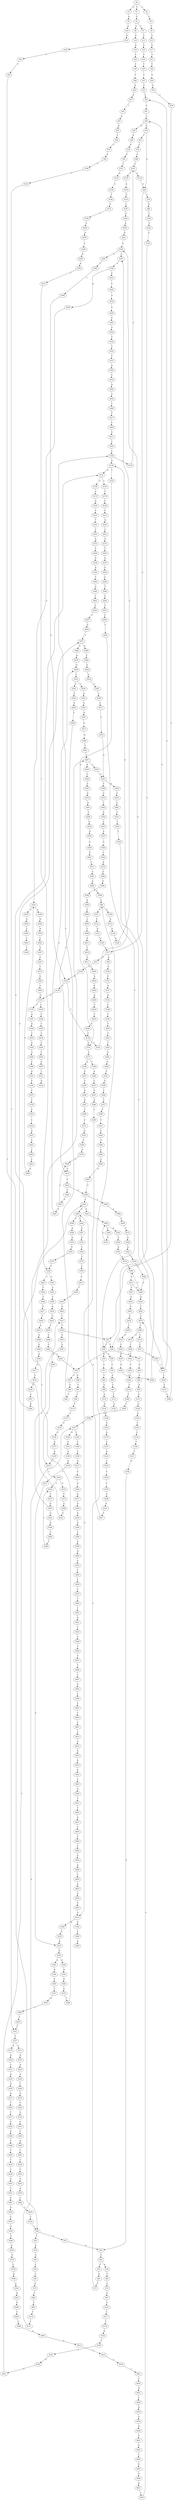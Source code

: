 strict digraph  {
	S0 -> S1 [ label = T ];
	S0 -> S2 [ label = C ];
	S0 -> S3 [ label = G ];
	S1 -> S4 [ label = C ];
	S2 -> S5 [ label = T ];
	S3 -> S6 [ label = A ];
	S4 -> S7 [ label = T ];
	S4 -> S8 [ label = C ];
	S5 -> S9 [ label = C ];
	S6 -> S10 [ label = A ];
	S7 -> S11 [ label = T ];
	S8 -> S12 [ label = A ];
	S9 -> S13 [ label = G ];
	S10 -> S14 [ label = A ];
	S11 -> S15 [ label = C ];
	S12 -> S16 [ label = A ];
	S13 -> S17 [ label = G ];
	S14 -> S18 [ label = C ];
	S15 -> S19 [ label = C ];
	S16 -> S20 [ label = C ];
	S17 -> S21 [ label = T ];
	S18 -> S22 [ label = C ];
	S19 -> S23 [ label = T ];
	S20 -> S24 [ label = C ];
	S21 -> S25 [ label = T ];
	S22 -> S26 [ label = T ];
	S23 -> S27 [ label = T ];
	S24 -> S28 [ label = T ];
	S25 -> S29 [ label = G ];
	S26 -> S30 [ label = C ];
	S27 -> S31 [ label = T ];
	S28 -> S32 [ label = A ];
	S29 -> S33 [ label = T ];
	S30 -> S34 [ label = T ];
	S30 -> S35 [ label = G ];
	S31 -> S36 [ label = C ];
	S32 -> S37 [ label = A ];
	S33 -> S38 [ label = C ];
	S34 -> S39 [ label = A ];
	S35 -> S40 [ label = G ];
	S36 -> S41 [ label = C ];
	S37 -> S42 [ label = T ];
	S38 -> S43 [ label = C ];
	S39 -> S44 [ label = G ];
	S40 -> S45 [ label = C ];
	S41 -> S46 [ label = C ];
	S42 -> S47 [ label = A ];
	S43 -> S48 [ label = C ];
	S43 -> S49 [ label = T ];
	S44 -> S50 [ label = C ];
	S45 -> S51 [ label = C ];
	S45 -> S52 [ label = A ];
	S46 -> S53 [ label = G ];
	S46 -> S54 [ label = A ];
	S47 -> S55 [ label = G ];
	S48 -> S56 [ label = T ];
	S48 -> S57 [ label = A ];
	S49 -> S58 [ label = G ];
	S49 -> S59 [ label = A ];
	S50 -> S60 [ label = C ];
	S51 -> S61 [ label = A ];
	S52 -> S62 [ label = T ];
	S53 -> S63 [ label = T ];
	S53 -> S64 [ label = G ];
	S54 -> S65 [ label = A ];
	S55 -> S66 [ label = C ];
	S56 -> S67 [ label = C ];
	S56 -> S68 [ label = G ];
	S57 -> S69 [ label = G ];
	S58 -> S70 [ label = T ];
	S59 -> S71 [ label = T ];
	S60 -> S72 [ label = G ];
	S61 -> S73 [ label = C ];
	S62 -> S74 [ label = C ];
	S63 -> S75 [ label = C ];
	S64 -> S76 [ label = T ];
	S64 -> S77 [ label = G ];
	S65 -> S78 [ label = A ];
	S66 -> S79 [ label = T ];
	S67 -> S80 [ label = G ];
	S68 -> S81 [ label = T ];
	S69 -> S82 [ label = A ];
	S70 -> S83 [ label = A ];
	S71 -> S84 [ label = T ];
	S72 -> S85 [ label = C ];
	S73 -> S86 [ label = C ];
	S74 -> S87 [ label = G ];
	S75 -> S88 [ label = C ];
	S76 -> S89 [ label = G ];
	S77 -> S90 [ label = A ];
	S77 -> S91 [ label = T ];
	S78 -> S92 [ label = G ];
	S79 -> S93 [ label = A ];
	S80 -> S94 [ label = T ];
	S81 -> S95 [ label = T ];
	S82 -> S96 [ label = A ];
	S83 -> S97 [ label = T ];
	S84 -> S98 [ label = G ];
	S85 -> S99 [ label = T ];
	S86 -> S100 [ label = G ];
	S86 -> S101 [ label = C ];
	S87 -> S102 [ label = T ];
	S88 -> S103 [ label = C ];
	S89 -> S104 [ label = T ];
	S90 -> S105 [ label = A ];
	S91 -> S106 [ label = C ];
	S92 -> S107 [ label = T ];
	S93 -> S108 [ label = T ];
	S94 -> S109 [ label = C ];
	S95 -> S110 [ label = T ];
	S96 -> S111 [ label = A ];
	S97 -> S112 [ label = T ];
	S98 -> S113 [ label = G ];
	S99 -> S114 [ label = T ];
	S100 -> S115 [ label = G ];
	S101 -> S116 [ label = C ];
	S102 -> S117 [ label = C ];
	S103 -> S118 [ label = C ];
	S103 -> S119 [ label = G ];
	S104 -> S120 [ label = C ];
	S105 -> S121 [ label = C ];
	S106 -> S122 [ label = G ];
	S107 -> S123 [ label = G ];
	S108 -> S124 [ label = T ];
	S109 -> S125 [ label = C ];
	S109 -> S126 [ label = G ];
	S110 -> S127 [ label = T ];
	S111 -> S128 [ label = G ];
	S112 -> S129 [ label = G ];
	S113 -> S130 [ label = G ];
	S114 -> S131 [ label = T ];
	S115 -> S132 [ label = G ];
	S116 -> S133 [ label = G ];
	S117 -> S134 [ label = T ];
	S118 -> S135 [ label = A ];
	S119 -> S64 [ label = G ];
	S120 -> S136 [ label = C ];
	S121 -> S137 [ label = A ];
	S122 -> S138 [ label = C ];
	S122 -> S139 [ label = T ];
	S123 -> S140 [ label = C ];
	S124 -> S141 [ label = T ];
	S125 -> S103 [ label = C ];
	S126 -> S142 [ label = G ];
	S126 -> S143 [ label = T ];
	S127 -> S144 [ label = C ];
	S128 -> S145 [ label = G ];
	S130 -> S146 [ label = A ];
	S131 -> S147 [ label = G ];
	S132 -> S148 [ label = G ];
	S133 -> S149 [ label = G ];
	S134 -> S150 [ label = G ];
	S135 -> S151 [ label = G ];
	S136 -> S48 [ label = C ];
	S137 -> S152 [ label = G ];
	S138 -> S153 [ label = G ];
	S139 -> S154 [ label = G ];
	S139 -> S155 [ label = C ];
	S140 -> S156 [ label = T ];
	S141 -> S157 [ label = T ];
	S142 -> S158 [ label = G ];
	S142 -> S159 [ label = C ];
	S143 -> S154 [ label = G ];
	S144 -> S160 [ label = G ];
	S145 -> S161 [ label = C ];
	S146 -> S162 [ label = G ];
	S147 -> S163 [ label = T ];
	S147 -> S164 [ label = A ];
	S148 -> S165 [ label = C ];
	S149 -> S77 [ label = G ];
	S150 -> S166 [ label = C ];
	S151 -> S167 [ label = C ];
	S152 -> S168 [ label = C ];
	S153 -> S169 [ label = C ];
	S153 -> S170 [ label = T ];
	S154 -> S171 [ label = C ];
	S155 -> S126 [ label = G ];
	S156 -> S172 [ label = G ];
	S157 -> S173 [ label = C ];
	S157 -> S174 [ label = A ];
	S158 -> S175 [ label = C ];
	S159 -> S176 [ label = T ];
	S160 -> S177 [ label = G ];
	S161 -> S178 [ label = C ];
	S162 -> S179 [ label = A ];
	S163 -> S180 [ label = T ];
	S164 -> S181 [ label = C ];
	S165 -> S182 [ label = T ];
	S166 -> S183 [ label = C ];
	S167 -> S184 [ label = G ];
	S168 -> S185 [ label = C ];
	S169 -> S186 [ label = G ];
	S170 -> S187 [ label = A ];
	S171 -> S188 [ label = A ];
	S171 -> S189 [ label = T ];
	S172 -> S190 [ label = T ];
	S173 -> S191 [ label = A ];
	S174 -> S192 [ label = G ];
	S175 -> S193 [ label = G ];
	S176 -> S194 [ label = C ];
	S177 -> S195 [ label = A ];
	S178 -> S196 [ label = T ];
	S179 -> S197 [ label = C ];
	S180 -> S198 [ label = T ];
	S181 -> S199 [ label = G ];
	S182 -> S200 [ label = A ];
	S182 -> S201 [ label = C ];
	S183 -> S202 [ label = G ];
	S184 -> S203 [ label = G ];
	S185 -> S204 [ label = T ];
	S186 -> S205 [ label = T ];
	S187 -> S206 [ label = A ];
	S188 -> S207 [ label = G ];
	S189 -> S208 [ label = A ];
	S190 -> S209 [ label = C ];
	S191 -> S210 [ label = A ];
	S192 -> S211 [ label = T ];
	S193 -> S212 [ label = C ];
	S194 -> S213 [ label = C ];
	S195 -> S214 [ label = C ];
	S196 -> S215 [ label = C ];
	S197 -> S216 [ label = A ];
	S198 -> S217 [ label = A ];
	S199 -> S218 [ label = A ];
	S200 -> S219 [ label = G ];
	S201 -> S220 [ label = T ];
	S202 -> S221 [ label = G ];
	S203 -> S222 [ label = G ];
	S204 -> S223 [ label = T ];
	S205 -> S224 [ label = T ];
	S206 -> S225 [ label = C ];
	S207 -> S226 [ label = C ];
	S208 -> S227 [ label = C ];
	S209 -> S228 [ label = G ];
	S210 -> S229 [ label = A ];
	S211 -> S230 [ label = A ];
	S212 -> S231 [ label = T ];
	S213 -> S232 [ label = A ];
	S214 -> S233 [ label = C ];
	S215 -> S234 [ label = G ];
	S216 -> S235 [ label = C ];
	S217 -> S236 [ label = C ];
	S218 -> S237 [ label = G ];
	S219 -> S238 [ label = A ];
	S219 -> S239 [ label = G ];
	S220 -> S240 [ label = G ];
	S221 -> S241 [ label = C ];
	S222 -> S242 [ label = G ];
	S223 -> S243 [ label = C ];
	S224 -> S244 [ label = C ];
	S225 -> S245 [ label = G ];
	S226 -> S246 [ label = G ];
	S227 -> S247 [ label = A ];
	S228 -> S248 [ label = A ];
	S229 -> S249 [ label = T ];
	S230 -> S250 [ label = A ];
	S231 -> S251 [ label = T ];
	S232 -> S252 [ label = C ];
	S233 -> S253 [ label = G ];
	S233 -> S254 [ label = T ];
	S234 -> S40 [ label = G ];
	S235 -> S255 [ label = C ];
	S236 -> S256 [ label = A ];
	S237 -> S257 [ label = A ];
	S238 -> S258 [ label = A ];
	S239 -> S259 [ label = G ];
	S240 -> S260 [ label = G ];
	S241 -> S261 [ label = G ];
	S241 -> S262 [ label = A ];
	S242 -> S165 [ label = C ];
	S242 -> S263 [ label = G ];
	S243 -> S264 [ label = G ];
	S244 -> S265 [ label = C ];
	S245 -> S266 [ label = A ];
	S246 -> S267 [ label = A ];
	S247 -> S268 [ label = A ];
	S248 -> S269 [ label = G ];
	S249 -> S270 [ label = A ];
	S250 -> S271 [ label = A ];
	S251 -> S272 [ label = G ];
	S252 -> S273 [ label = G ];
	S253 -> S274 [ label = T ];
	S254 -> S275 [ label = T ];
	S255 -> S276 [ label = C ];
	S256 -> S277 [ label = A ];
	S257 -> S278 [ label = A ];
	S258 -> S279 [ label = A ];
	S259 -> S280 [ label = T ];
	S260 -> S281 [ label = G ];
	S261 -> S282 [ label = G ];
	S262 -> S283 [ label = C ];
	S262 -> S284 [ label = G ];
	S263 -> S285 [ label = T ];
	S264 -> S286 [ label = G ];
	S265 -> S287 [ label = G ];
	S266 -> S288 [ label = C ];
	S267 -> S289 [ label = C ];
	S268 -> S290 [ label = C ];
	S269 -> S291 [ label = A ];
	S270 -> S292 [ label = C ];
	S271 -> S293 [ label = C ];
	S272 -> S294 [ label = C ];
	S273 -> S295 [ label = T ];
	S274 -> S296 [ label = C ];
	S275 -> S297 [ label = G ];
	S276 -> S298 [ label = G ];
	S277 -> S299 [ label = A ];
	S278 -> S300 [ label = G ];
	S278 -> S301 [ label = A ];
	S279 -> S302 [ label = C ];
	S280 -> S303 [ label = C ];
	S281 -> S304 [ label = G ];
	S282 -> S305 [ label = A ];
	S282 -> S306 [ label = C ];
	S283 -> S307 [ label = G ];
	S284 -> S308 [ label = A ];
	S285 -> S309 [ label = C ];
	S286 -> S310 [ label = C ];
	S287 -> S311 [ label = T ];
	S288 -> S312 [ label = A ];
	S289 -> S313 [ label = C ];
	S290 -> S314 [ label = G ];
	S291 -> S315 [ label = C ];
	S292 -> S316 [ label = A ];
	S293 -> S317 [ label = T ];
	S294 -> S318 [ label = G ];
	S295 -> S319 [ label = G ];
	S296 -> S320 [ label = G ];
	S297 -> S321 [ label = T ];
	S297 -> S322 [ label = G ];
	S298 -> S323 [ label = G ];
	S299 -> S324 [ label = A ];
	S300 -> S325 [ label = A ];
	S301 -> S326 [ label = A ];
	S302 -> S327 [ label = G ];
	S303 -> S328 [ label = T ];
	S304 -> S329 [ label = T ];
	S305 -> S330 [ label = C ];
	S306 -> S331 [ label = G ];
	S307 -> S332 [ label = A ];
	S308 -> S333 [ label = G ];
	S309 -> S122 [ label = G ];
	S310 -> S334 [ label = G ];
	S311 -> S335 [ label = A ];
	S312 -> S336 [ label = C ];
	S313 -> S337 [ label = G ];
	S314 -> S338 [ label = A ];
	S314 -> S339 [ label = G ];
	S315 -> S340 [ label = T ];
	S316 -> S341 [ label = C ];
	S317 -> S342 [ label = G ];
	S318 -> S343 [ label = A ];
	S319 -> S344 [ label = C ];
	S320 -> S142 [ label = G ];
	S321 -> S345 [ label = C ];
	S322 -> S346 [ label = A ];
	S323 -> S347 [ label = C ];
	S324 -> S348 [ label = A ];
	S325 -> S349 [ label = G ];
	S326 -> S350 [ label = C ];
	S327 -> S351 [ label = T ];
	S329 -> S352 [ label = T ];
	S330 -> S353 [ label = G ];
	S331 -> S282 [ label = G ];
	S332 -> S354 [ label = C ];
	S333 -> S355 [ label = A ];
	S334 -> S356 [ label = T ];
	S336 -> S357 [ label = T ];
	S337 -> S358 [ label = C ];
	S338 -> S359 [ label = G ];
	S339 -> S360 [ label = T ];
	S340 -> S361 [ label = G ];
	S340 -> S362 [ label = T ];
	S341 -> S363 [ label = C ];
	S342 -> S364 [ label = G ];
	S343 -> S365 [ label = T ];
	S344 -> S366 [ label = C ];
	S345 -> S367 [ label = G ];
	S345 -> S43 [ label = C ];
	S346 -> S368 [ label = C ];
	S347 -> S262 [ label = A ];
	S348 -> S369 [ label = T ];
	S349 -> S370 [ label = G ];
	S350 -> S371 [ label = T ];
	S351 -> S372 [ label = C ];
	S352 -> S373 [ label = C ];
	S353 -> S374 [ label = A ];
	S354 -> S375 [ label = T ];
	S355 -> S376 [ label = C ];
	S356 -> S377 [ label = C ];
	S357 -> S378 [ label = T ];
	S358 -> S379 [ label = G ];
	S359 -> S257 [ label = A ];
	S360 -> S380 [ label = A ];
	S361 -> S381 [ label = C ];
	S362 -> S382 [ label = T ];
	S363 -> S383 [ label = A ];
	S364 -> S384 [ label = C ];
	S365 -> S385 [ label = G ];
	S366 -> S386 [ label = T ];
	S367 -> S387 [ label = G ];
	S368 -> S388 [ label = C ];
	S369 -> S389 [ label = A ];
	S370 -> S390 [ label = T ];
	S371 -> S391 [ label = A ];
	S372 -> S392 [ label = G ];
	S373 -> S393 [ label = G ];
	S374 -> S394 [ label = C ];
	S375 -> S395 [ label = C ];
	S376 -> S340 [ label = T ];
	S377 -> S396 [ label = C ];
	S378 -> S397 [ label = C ];
	S379 -> S398 [ label = C ];
	S381 -> S399 [ label = T ];
	S382 -> S400 [ label = T ];
	S383 -> S401 [ label = T ];
	S384 -> S402 [ label = T ];
	S385 -> S403 [ label = T ];
	S386 -> S404 [ label = G ];
	S387 -> S405 [ label = A ];
	S388 -> S254 [ label = T ];
	S389 -> S406 [ label = G ];
	S390 -> S407 [ label = C ];
	S391 -> S408 [ label = T ];
	S392 -> S409 [ label = C ];
	S393 -> S410 [ label = T ];
	S394 -> S411 [ label = G ];
	S395 -> S412 [ label = C ];
	S396 -> S413 [ label = T ];
	S397 -> S414 [ label = C ];
	S398 -> S415 [ label = C ];
	S399 -> S416 [ label = G ];
	S400 -> S417 [ label = G ];
	S401 -> S418 [ label = T ];
	S402 -> S419 [ label = T ];
	S403 -> S420 [ label = G ];
	S404 -> S421 [ label = T ];
	S405 -> S214 [ label = C ];
	S406 -> S422 [ label = G ];
	S407 -> S423 [ label = A ];
	S407 -> S424 [ label = C ];
	S408 -> S425 [ label = T ];
	S409 -> S153 [ label = G ];
	S410 -> S426 [ label = A ];
	S411 -> S427 [ label = C ];
	S411 -> S428 [ label = A ];
	S412 -> S429 [ label = T ];
	S413 -> S430 [ label = C ];
	S414 -> S431 [ label = G ];
	S415 -> S432 [ label = G ];
	S416 -> S433 [ label = G ];
	S417 -> S434 [ label = T ];
	S418 -> S435 [ label = T ];
	S419 -> S436 [ label = T ];
	S420 -> S437 [ label = C ];
	S421 -> S438 [ label = C ];
	S422 -> S439 [ label = C ];
	S423 -> S440 [ label = C ];
	S424 -> S441 [ label = G ];
	S425 -> S141 [ label = T ];
	S426 -> S442 [ label = T ];
	S427 -> S443 [ label = G ];
	S428 -> S444 [ label = A ];
	S428 -> S394 [ label = C ];
	S429 -> S445 [ label = T ];
	S430 -> S446 [ label = G ];
	S431 -> S447 [ label = G ];
	S432 -> S448 [ label = G ];
	S432 -> S449 [ label = C ];
	S433 -> S450 [ label = T ];
	S434 -> S451 [ label = A ];
	S435 -> S452 [ label = A ];
	S436 -> S453 [ label = A ];
	S437 -> S454 [ label = G ];
	S438 -> S455 [ label = C ];
	S439 -> S456 [ label = C ];
	S440 -> S457 [ label = A ];
	S441 -> S458 [ label = C ];
	S441 -> S459 [ label = A ];
	S442 -> S460 [ label = C ];
	S443 -> S461 [ label = G ];
	S444 -> S462 [ label = C ];
	S445 -> S463 [ label = G ];
	S446 -> S464 [ label = C ];
	S447 -> S465 [ label = C ];
	S448 -> S466 [ label = T ];
	S448 -> S241 [ label = C ];
	S449 -> S467 [ label = G ];
	S450 -> S468 [ label = C ];
	S451 -> S469 [ label = G ];
	S452 -> S470 [ label = A ];
	S453 -> S471 [ label = T ];
	S454 -> S472 [ label = C ];
	S455 -> S49 [ label = T ];
	S456 -> S473 [ label = C ];
	S457 -> S474 [ label = A ];
	S458 -> S475 [ label = C ];
	S459 -> S476 [ label = C ];
	S460 -> S477 [ label = T ];
	S461 -> S478 [ label = C ];
	S462 -> S479 [ label = C ];
	S463 -> S321 [ label = T ];
	S464 -> S480 [ label = C ];
	S465 -> S481 [ label = T ];
	S466 -> S482 [ label = A ];
	S467 -> S398 [ label = C ];
	S467 -> S483 [ label = A ];
	S468 -> S484 [ label = C ];
	S469 -> S485 [ label = G ];
	S470 -> S486 [ label = C ];
	S471 -> S487 [ label = A ];
	S472 -> S488 [ label = G ];
	S472 -> S489 [ label = A ];
	S473 -> S490 [ label = T ];
	S474 -> S491 [ label = G ];
	S475 -> S492 [ label = T ];
	S476 -> S493 [ label = C ];
	S477 -> S494 [ label = C ];
	S478 -> S495 [ label = T ];
	S479 -> S496 [ label = C ];
	S480 -> S497 [ label = G ];
	S481 -> S498 [ label = A ];
	S482 -> S499 [ label = T ];
	S483 -> S500 [ label = G ];
	S484 -> S501 [ label = C ];
	S485 -> S502 [ label = A ];
	S486 -> S503 [ label = C ];
	S487 -> S504 [ label = A ];
	S488 -> S505 [ label = A ];
	S489 -> S506 [ label = T ];
	S490 -> S507 [ label = T ];
	S491 -> S508 [ label = T ];
	S492 -> S509 [ label = A ];
	S493 -> S510 [ label = C ];
	S494 -> S511 [ label = G ];
	S495 -> S512 [ label = G ];
	S496 -> S513 [ label = C ];
	S496 -> S514 [ label = G ];
	S497 -> S448 [ label = G ];
	S498 -> S219 [ label = G ];
	S499 -> S515 [ label = C ];
	S500 -> S516 [ label = C ];
	S501 -> S56 [ label = T ];
	S502 -> S517 [ label = G ];
	S503 -> S518 [ label = T ];
	S504 -> S519 [ label = C ];
	S505 -> S500 [ label = G ];
	S506 -> S520 [ label = G ];
	S507 -> S521 [ label = A ];
	S508 -> S522 [ label = G ];
	S509 -> S523 [ label = C ];
	S510 -> S524 [ label = T ];
	S511 -> S525 [ label = T ];
	S512 -> S526 [ label = C ];
	S513 -> S527 [ label = T ];
	S514 -> S528 [ label = T ];
	S515 -> S529 [ label = G ];
	S516 -> S530 [ label = C ];
	S516 -> S531 [ label = G ];
	S517 -> S532 [ label = T ];
	S518 -> S30 [ label = C ];
	S519 -> S533 [ label = G ];
	S520 -> S534 [ label = G ];
	S521 -> S535 [ label = C ];
	S522 -> S536 [ label = G ];
	S523 -> S537 [ label = A ];
	S524 -> S538 [ label = T ];
	S525 -> S109 [ label = C ];
	S526 -> S539 [ label = G ];
	S527 -> S540 [ label = T ];
	S528 -> S541 [ label = T ];
	S529 -> S542 [ label = A ];
	S530 -> S543 [ label = G ];
	S531 -> S544 [ label = C ];
	S532 -> S545 [ label = G ];
	S533 -> S546 [ label = C ];
	S534 -> S547 [ label = G ];
	S535 -> S548 [ label = G ];
	S536 -> S549 [ label = C ];
	S537 -> S550 [ label = G ];
	S538 -> S551 [ label = T ];
	S539 -> S552 [ label = G ];
	S540 -> S551 [ label = T ];
	S541 -> S553 [ label = T ];
	S542 -> S554 [ label = C ];
	S543 -> S555 [ label = G ];
	S544 -> S556 [ label = G ];
	S545 -> S557 [ label = C ];
	S546 -> S558 [ label = G ];
	S547 -> S559 [ label = T ];
	S548 -> S560 [ label = T ];
	S549 -> S561 [ label = G ];
	S550 -> S562 [ label = C ];
	S551 -> S36 [ label = C ];
	S551 -> S563 [ label = T ];
	S552 -> S564 [ label = G ];
	S553 -> S565 [ label = G ];
	S554 -> S566 [ label = G ];
	S555 -> S567 [ label = A ];
	S556 -> S568 [ label = C ];
	S557 -> S569 [ label = G ];
	S558 -> S570 [ label = A ];
	S559 -> S571 [ label = C ];
	S560 -> S572 [ label = T ];
	S561 -> S573 [ label = C ];
	S562 -> S574 [ label = A ];
	S563 -> S575 [ label = C ];
	S564 -> S242 [ label = G ];
	S565 -> S576 [ label = C ];
	S566 -> S428 [ label = A ];
	S567 -> S577 [ label = G ];
	S568 -> S415 [ label = C ];
	S569 -> S472 [ label = C ];
	S570 -> S578 [ label = C ];
	S571 -> S579 [ label = C ];
	S572 -> S580 [ label = T ];
	S573 -> S581 [ label = C ];
	S574 -> S582 [ label = C ];
	S575 -> S583 [ label = C ];
	S576 -> S584 [ label = T ];
	S577 -> S585 [ label = G ];
	S578 -> S586 [ label = A ];
	S579 -> S441 [ label = G ];
	S580 -> S587 [ label = C ];
	S581 -> S588 [ label = A ];
	S582 -> S589 [ label = G ];
	S583 -> S46 [ label = C ];
	S584 -> S590 [ label = T ];
	S585 -> S591 [ label = T ];
	S586 -> S592 [ label = G ];
	S587 -> S593 [ label = G ];
	S588 -> S594 [ label = C ];
	S589 -> S595 [ label = T ];
	S590 -> S596 [ label = T ];
	S591 -> S407 [ label = C ];
	S592 -> S597 [ label = A ];
	S593 -> S598 [ label = C ];
	S594 -> S86 [ label = C ];
	S595 -> S599 [ label = A ];
	S596 -> S147 [ label = G ];
	S597 -> S600 [ label = A ];
	S598 -> S601 [ label = C ];
	S599 -> S602 [ label = C ];
	S600 -> S603 [ label = C ];
	S601 -> S604 [ label = T ];
	S602 -> S605 [ label = C ];
	S603 -> S606 [ label = C ];
	S604 -> S607 [ label = C ];
	S605 -> S608 [ label = C ];
	S606 -> S609 [ label = A ];
	S607 -> S610 [ label = C ];
	S608 -> S611 [ label = A ];
	S609 -> S612 [ label = A ];
	S610 -> S613 [ label = T ];
	S611 -> S614 [ label = C ];
	S612 -> S615 [ label = G ];
	S613 -> S616 [ label = A ];
	S614 -> S617 [ label = G ];
	S615 -> S618 [ label = C ];
	S616 -> S619 [ label = G ];
	S617 -> S620 [ label = C ];
	S618 -> S621 [ label = T ];
	S619 -> S622 [ label = G ];
	S620 -> S623 [ label = A ];
	S621 -> S624 [ label = T ];
	S622 -> S625 [ label = T ];
	S623 -> S626 [ label = G ];
	S624 -> S627 [ label = A ];
	S625 -> S628 [ label = G ];
	S626 -> S629 [ label = G ];
	S627 -> S630 [ label = T ];
	S628 -> S631 [ label = T ];
	S629 -> S632 [ label = T ];
	S630 -> S633 [ label = A ];
	S631 -> S634 [ label = T ];
	S632 -> S635 [ label = C ];
	S633 -> S636 [ label = G ];
	S634 -> S637 [ label = G ];
	S635 -> S638 [ label = G ];
	S636 -> S639 [ label = A ];
	S637 -> S640 [ label = C ];
	S638 -> S139 [ label = T ];
	S639 -> S641 [ label = G ];
	S640 -> S642 [ label = T ];
	S641 -> S643 [ label = G ];
	S642 -> S644 [ label = C ];
	S643 -> S645 [ label = C ];
	S644 -> S646 [ label = G ];
	S645 -> S647 [ label = G ];
	S646 -> S648 [ label = A ];
	S647 -> S649 [ label = A ];
	S648 -> S650 [ label = C ];
	S649 -> S651 [ label = A ];
	S650 -> S652 [ label = A ];
	S651 -> S653 [ label = C ];
	S652 -> S654 [ label = A ];
	S653 -> S479 [ label = C ];
	S654 -> S655 [ label = C ];
	S655 -> S314 [ label = G ];
}
